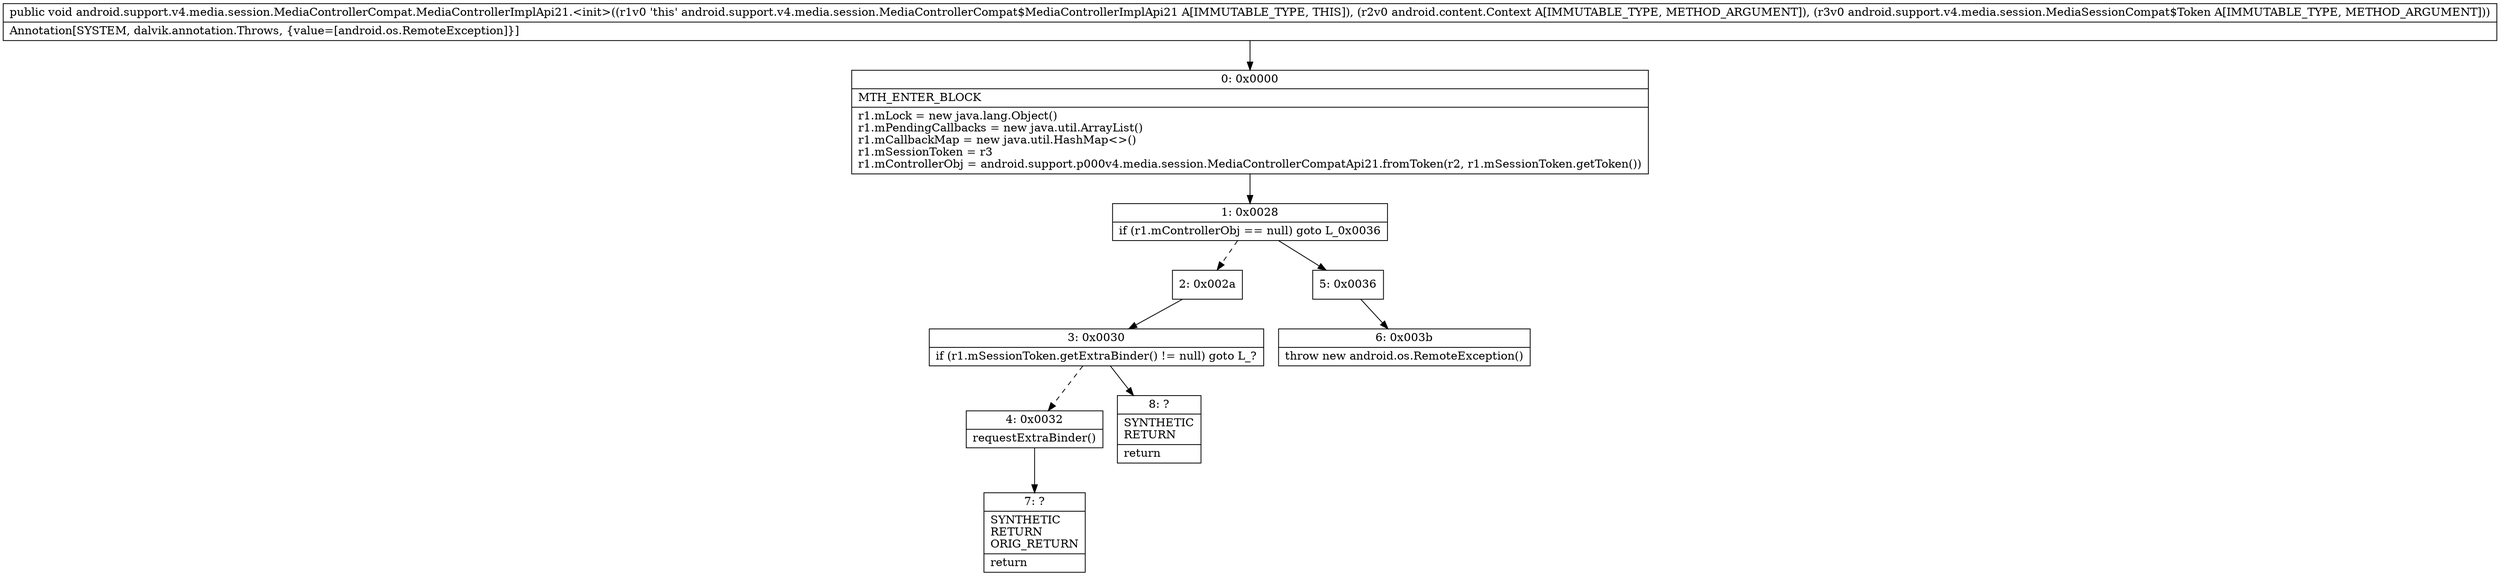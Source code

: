 digraph "CFG forandroid.support.v4.media.session.MediaControllerCompat.MediaControllerImplApi21.\<init\>(Landroid\/content\/Context;Landroid\/support\/v4\/media\/session\/MediaSessionCompat$Token;)V" {
Node_0 [shape=record,label="{0\:\ 0x0000|MTH_ENTER_BLOCK\l|r1.mLock = new java.lang.Object()\lr1.mPendingCallbacks = new java.util.ArrayList()\lr1.mCallbackMap = new java.util.HashMap\<\>()\lr1.mSessionToken = r3\lr1.mControllerObj = android.support.p000v4.media.session.MediaControllerCompatApi21.fromToken(r2, r1.mSessionToken.getToken())\l}"];
Node_1 [shape=record,label="{1\:\ 0x0028|if (r1.mControllerObj == null) goto L_0x0036\l}"];
Node_2 [shape=record,label="{2\:\ 0x002a}"];
Node_3 [shape=record,label="{3\:\ 0x0030|if (r1.mSessionToken.getExtraBinder() != null) goto L_?\l}"];
Node_4 [shape=record,label="{4\:\ 0x0032|requestExtraBinder()\l}"];
Node_5 [shape=record,label="{5\:\ 0x0036}"];
Node_6 [shape=record,label="{6\:\ 0x003b|throw new android.os.RemoteException()\l}"];
Node_7 [shape=record,label="{7\:\ ?|SYNTHETIC\lRETURN\lORIG_RETURN\l|return\l}"];
Node_8 [shape=record,label="{8\:\ ?|SYNTHETIC\lRETURN\l|return\l}"];
MethodNode[shape=record,label="{public void android.support.v4.media.session.MediaControllerCompat.MediaControllerImplApi21.\<init\>((r1v0 'this' android.support.v4.media.session.MediaControllerCompat$MediaControllerImplApi21 A[IMMUTABLE_TYPE, THIS]), (r2v0 android.content.Context A[IMMUTABLE_TYPE, METHOD_ARGUMENT]), (r3v0 android.support.v4.media.session.MediaSessionCompat$Token A[IMMUTABLE_TYPE, METHOD_ARGUMENT]))  | Annotation[SYSTEM, dalvik.annotation.Throws, \{value=[android.os.RemoteException]\}]\l}"];
MethodNode -> Node_0;
Node_0 -> Node_1;
Node_1 -> Node_2[style=dashed];
Node_1 -> Node_5;
Node_2 -> Node_3;
Node_3 -> Node_4[style=dashed];
Node_3 -> Node_8;
Node_4 -> Node_7;
Node_5 -> Node_6;
}

